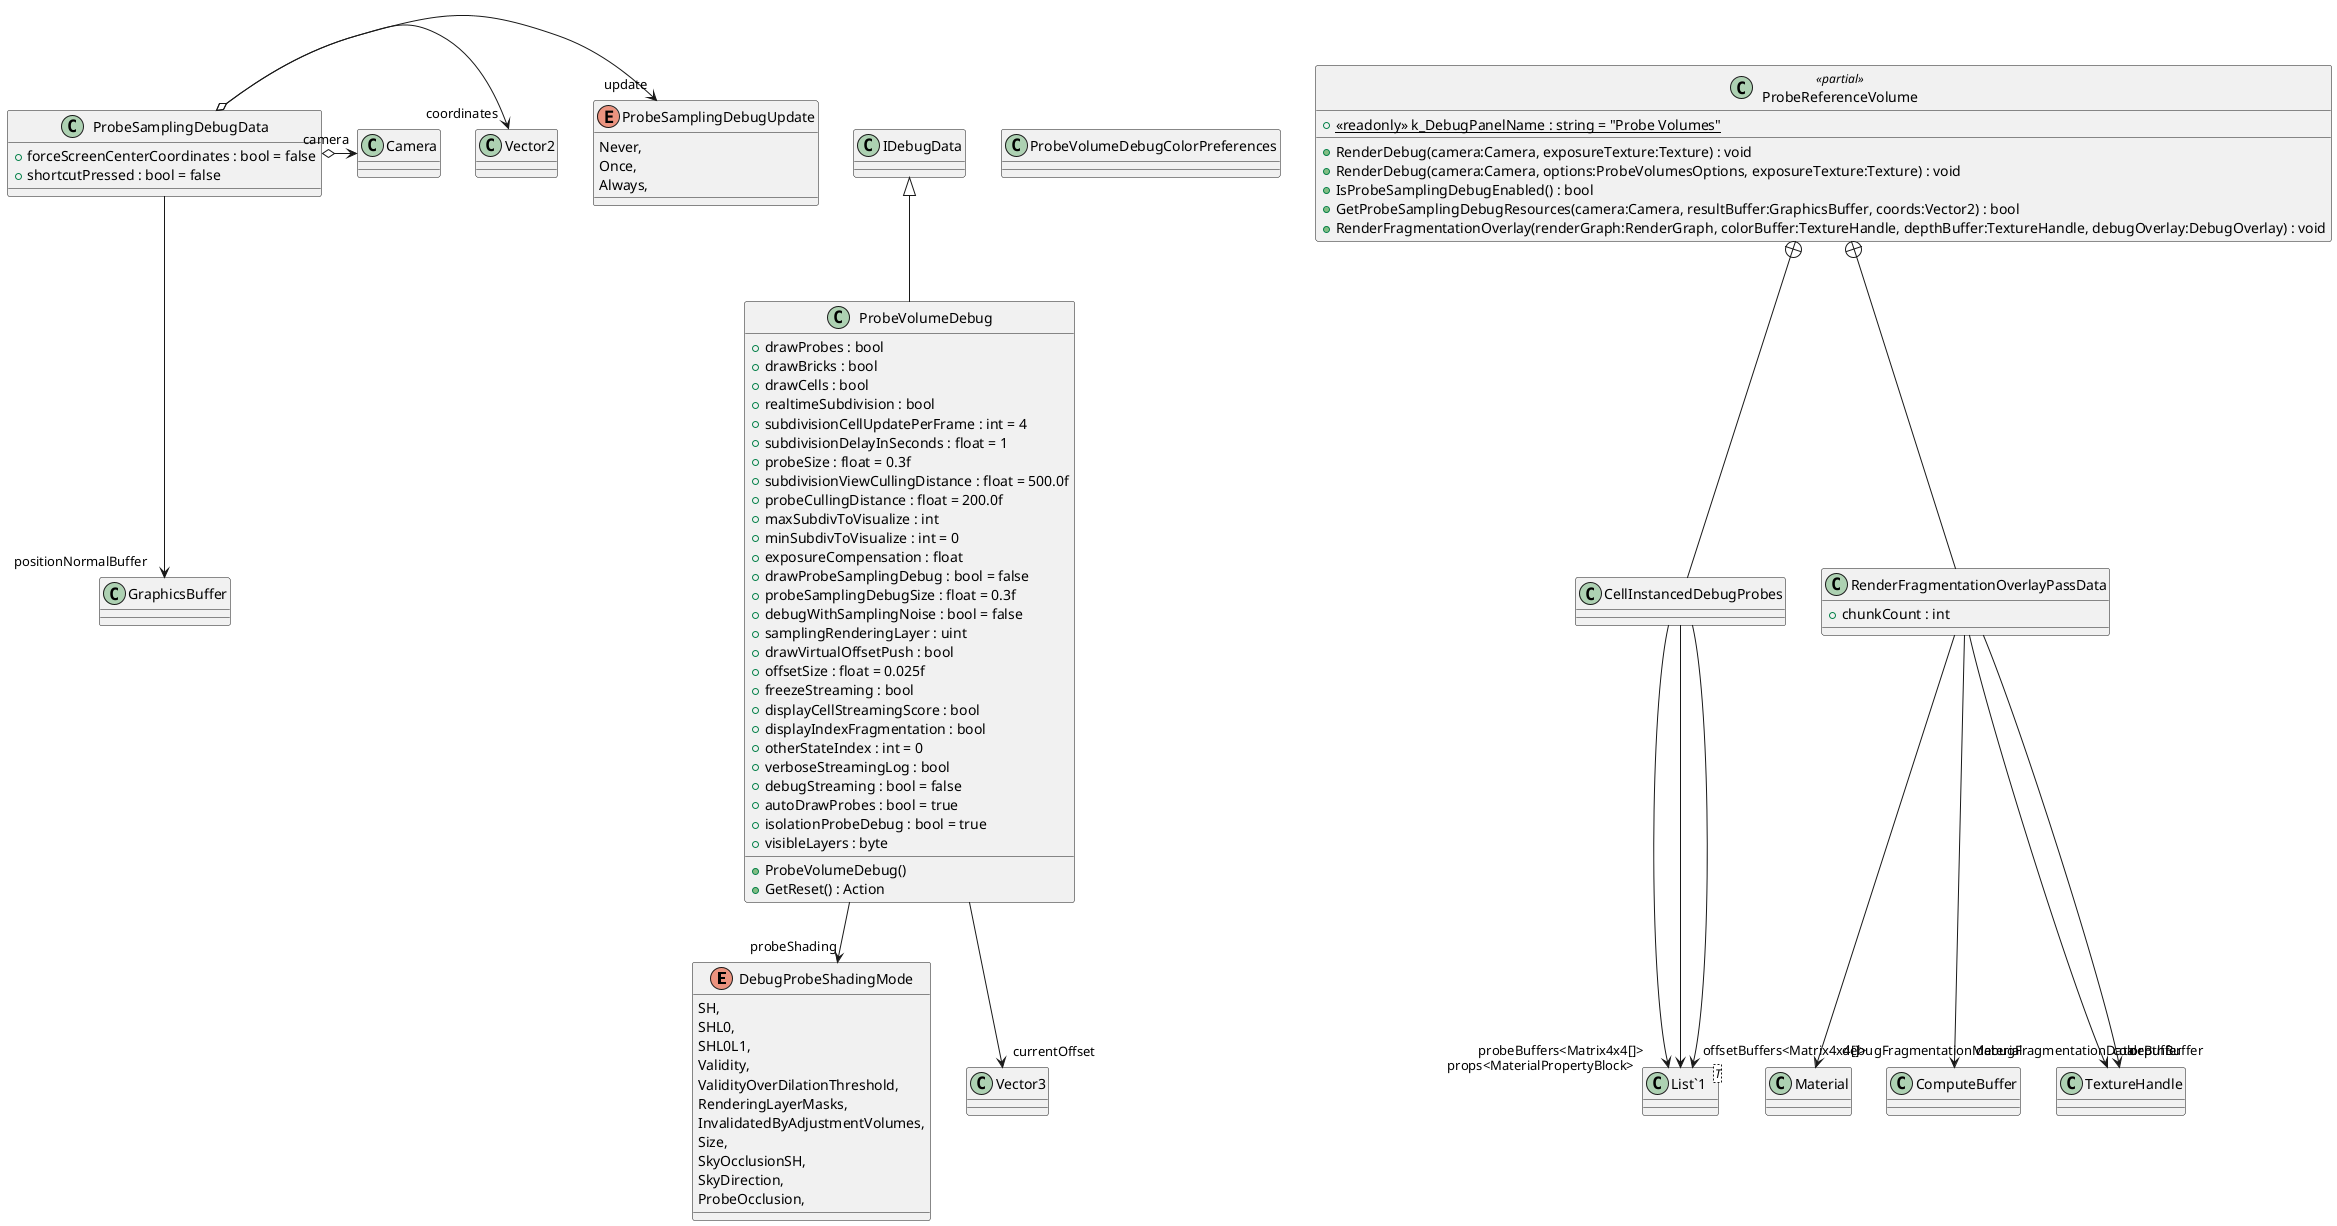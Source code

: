 @startuml
enum DebugProbeShadingMode {
    SH,
    SHL0,
    SHL0L1,
    Validity,
    ValidityOverDilationThreshold,
    RenderingLayerMasks,
    InvalidatedByAdjustmentVolumes,
    Size,
    SkyOcclusionSH,
    SkyDirection,
    ProbeOcclusion,
}
enum ProbeSamplingDebugUpdate {
    Never,
    Once,
    Always,
}
class ProbeSamplingDebugData {
    + forceScreenCenterCoordinates : bool = false
    + shortcutPressed : bool = false
}
class ProbeVolumeDebug {
    + drawProbes : bool
    + drawBricks : bool
    + drawCells : bool
    + realtimeSubdivision : bool
    + subdivisionCellUpdatePerFrame : int = 4
    + subdivisionDelayInSeconds : float = 1
    + probeSize : float = 0.3f
    + subdivisionViewCullingDistance : float = 500.0f
    + probeCullingDistance : float = 200.0f
    + maxSubdivToVisualize : int
    + minSubdivToVisualize : int = 0
    + exposureCompensation : float
    + drawProbeSamplingDebug : bool = false
    + probeSamplingDebugSize : float = 0.3f
    + debugWithSamplingNoise : bool = false
    + samplingRenderingLayer : uint
    + drawVirtualOffsetPush : bool
    + offsetSize : float = 0.025f
    + freezeStreaming : bool
    + displayCellStreamingScore : bool
    + displayIndexFragmentation : bool
    + otherStateIndex : int = 0
    + verboseStreamingLog : bool
    + debugStreaming : bool = false
    + autoDrawProbes : bool = true
    + isolationProbeDebug : bool = true
    + visibleLayers : byte
    + ProbeVolumeDebug()
    + GetReset() : Action
}
class ProbeVolumeDebugColorPreferences {
}
class ProbeReferenceVolume <<partial>> {
    + {static} <<readonly>> k_DebugPanelName : string = "Probe Volumes"
    + RenderDebug(camera:Camera, exposureTexture:Texture) : void
    + RenderDebug(camera:Camera, options:ProbeVolumesOptions, exposureTexture:Texture) : void
    + IsProbeSamplingDebugEnabled() : bool
    + GetProbeSamplingDebugResources(camera:Camera, resultBuffer:GraphicsBuffer, coords:Vector2) : bool
    + RenderFragmentationOverlay(renderGraph:RenderGraph, colorBuffer:TextureHandle, depthBuffer:TextureHandle, debugOverlay:DebugOverlay) : void
}
class CellInstancedDebugProbes {
}
class RenderFragmentationOverlayPassData {
    + chunkCount : int
}
class "List`1"<T> {
}
ProbeSamplingDebugData o-> "update" ProbeSamplingDebugUpdate
ProbeSamplingDebugData o-> "coordinates" Vector2
ProbeSamplingDebugData o-> "camera" Camera
ProbeSamplingDebugData --> "positionNormalBuffer" GraphicsBuffer
IDebugData <|-- ProbeVolumeDebug
ProbeVolumeDebug --> "probeShading" DebugProbeShadingMode
ProbeVolumeDebug --> "currentOffset" Vector3
ProbeReferenceVolume +-- CellInstancedDebugProbes
CellInstancedDebugProbes --> "probeBuffers<Matrix4x4[]>" "List`1"
CellInstancedDebugProbes --> "offsetBuffers<Matrix4x4[]>" "List`1"
CellInstancedDebugProbes --> "props<MaterialPropertyBlock>" "List`1"
ProbeReferenceVolume +-- RenderFragmentationOverlayPassData
RenderFragmentationOverlayPassData --> "debugFragmentationMaterial" Material
RenderFragmentationOverlayPassData --> "debugFragmentationData" ComputeBuffer
RenderFragmentationOverlayPassData --> "colorBuffer" TextureHandle
RenderFragmentationOverlayPassData --> "depthBuffer" TextureHandle
@enduml
